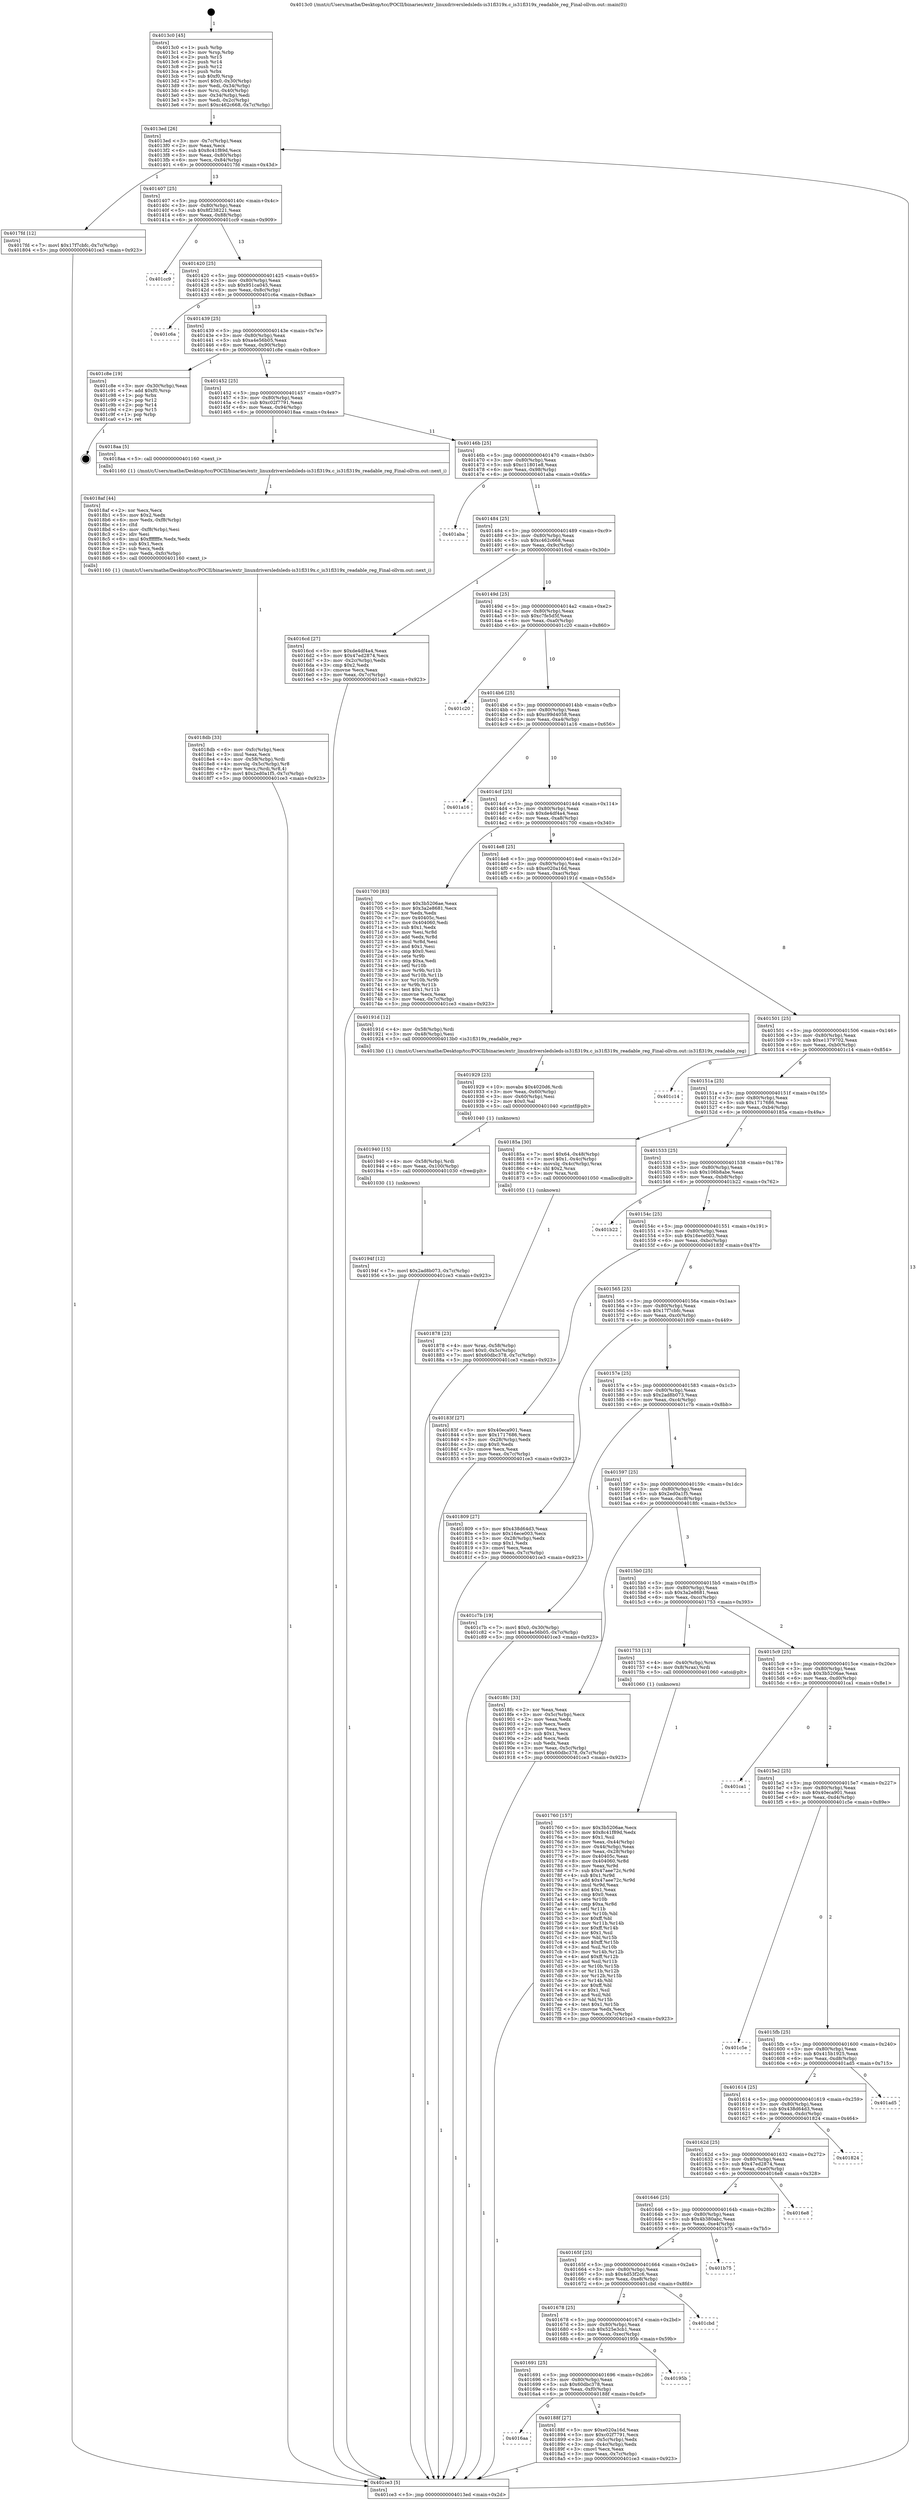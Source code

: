 digraph "0x4013c0" {
  label = "0x4013c0 (/mnt/c/Users/mathe/Desktop/tcc/POCII/binaries/extr_linuxdriversledsleds-is31fl319x.c_is31fl319x_readable_reg_Final-ollvm.out::main(0))"
  labelloc = "t"
  node[shape=record]

  Entry [label="",width=0.3,height=0.3,shape=circle,fillcolor=black,style=filled]
  "0x4013ed" [label="{
     0x4013ed [26]\l
     | [instrs]\l
     &nbsp;&nbsp;0x4013ed \<+3\>: mov -0x7c(%rbp),%eax\l
     &nbsp;&nbsp;0x4013f0 \<+2\>: mov %eax,%ecx\l
     &nbsp;&nbsp;0x4013f2 \<+6\>: sub $0x8c41f89d,%ecx\l
     &nbsp;&nbsp;0x4013f8 \<+3\>: mov %eax,-0x80(%rbp)\l
     &nbsp;&nbsp;0x4013fb \<+6\>: mov %ecx,-0x84(%rbp)\l
     &nbsp;&nbsp;0x401401 \<+6\>: je 00000000004017fd \<main+0x43d\>\l
  }"]
  "0x4017fd" [label="{
     0x4017fd [12]\l
     | [instrs]\l
     &nbsp;&nbsp;0x4017fd \<+7\>: movl $0x17f7cbfc,-0x7c(%rbp)\l
     &nbsp;&nbsp;0x401804 \<+5\>: jmp 0000000000401ce3 \<main+0x923\>\l
  }"]
  "0x401407" [label="{
     0x401407 [25]\l
     | [instrs]\l
     &nbsp;&nbsp;0x401407 \<+5\>: jmp 000000000040140c \<main+0x4c\>\l
     &nbsp;&nbsp;0x40140c \<+3\>: mov -0x80(%rbp),%eax\l
     &nbsp;&nbsp;0x40140f \<+5\>: sub $0x8f238221,%eax\l
     &nbsp;&nbsp;0x401414 \<+6\>: mov %eax,-0x88(%rbp)\l
     &nbsp;&nbsp;0x40141a \<+6\>: je 0000000000401cc9 \<main+0x909\>\l
  }"]
  Exit [label="",width=0.3,height=0.3,shape=circle,fillcolor=black,style=filled,peripheries=2]
  "0x401cc9" [label="{
     0x401cc9\l
  }", style=dashed]
  "0x401420" [label="{
     0x401420 [25]\l
     | [instrs]\l
     &nbsp;&nbsp;0x401420 \<+5\>: jmp 0000000000401425 \<main+0x65\>\l
     &nbsp;&nbsp;0x401425 \<+3\>: mov -0x80(%rbp),%eax\l
     &nbsp;&nbsp;0x401428 \<+5\>: sub $0x951ca045,%eax\l
     &nbsp;&nbsp;0x40142d \<+6\>: mov %eax,-0x8c(%rbp)\l
     &nbsp;&nbsp;0x401433 \<+6\>: je 0000000000401c6a \<main+0x8aa\>\l
  }"]
  "0x40194f" [label="{
     0x40194f [12]\l
     | [instrs]\l
     &nbsp;&nbsp;0x40194f \<+7\>: movl $0x2ad8b073,-0x7c(%rbp)\l
     &nbsp;&nbsp;0x401956 \<+5\>: jmp 0000000000401ce3 \<main+0x923\>\l
  }"]
  "0x401c6a" [label="{
     0x401c6a\l
  }", style=dashed]
  "0x401439" [label="{
     0x401439 [25]\l
     | [instrs]\l
     &nbsp;&nbsp;0x401439 \<+5\>: jmp 000000000040143e \<main+0x7e\>\l
     &nbsp;&nbsp;0x40143e \<+3\>: mov -0x80(%rbp),%eax\l
     &nbsp;&nbsp;0x401441 \<+5\>: sub $0xa4e56b05,%eax\l
     &nbsp;&nbsp;0x401446 \<+6\>: mov %eax,-0x90(%rbp)\l
     &nbsp;&nbsp;0x40144c \<+6\>: je 0000000000401c8e \<main+0x8ce\>\l
  }"]
  "0x401940" [label="{
     0x401940 [15]\l
     | [instrs]\l
     &nbsp;&nbsp;0x401940 \<+4\>: mov -0x58(%rbp),%rdi\l
     &nbsp;&nbsp;0x401944 \<+6\>: mov %eax,-0x100(%rbp)\l
     &nbsp;&nbsp;0x40194a \<+5\>: call 0000000000401030 \<free@plt\>\l
     | [calls]\l
     &nbsp;&nbsp;0x401030 \{1\} (unknown)\l
  }"]
  "0x401c8e" [label="{
     0x401c8e [19]\l
     | [instrs]\l
     &nbsp;&nbsp;0x401c8e \<+3\>: mov -0x30(%rbp),%eax\l
     &nbsp;&nbsp;0x401c91 \<+7\>: add $0xf0,%rsp\l
     &nbsp;&nbsp;0x401c98 \<+1\>: pop %rbx\l
     &nbsp;&nbsp;0x401c99 \<+2\>: pop %r12\l
     &nbsp;&nbsp;0x401c9b \<+2\>: pop %r14\l
     &nbsp;&nbsp;0x401c9d \<+2\>: pop %r15\l
     &nbsp;&nbsp;0x401c9f \<+1\>: pop %rbp\l
     &nbsp;&nbsp;0x401ca0 \<+1\>: ret\l
  }"]
  "0x401452" [label="{
     0x401452 [25]\l
     | [instrs]\l
     &nbsp;&nbsp;0x401452 \<+5\>: jmp 0000000000401457 \<main+0x97\>\l
     &nbsp;&nbsp;0x401457 \<+3\>: mov -0x80(%rbp),%eax\l
     &nbsp;&nbsp;0x40145a \<+5\>: sub $0xc02f7791,%eax\l
     &nbsp;&nbsp;0x40145f \<+6\>: mov %eax,-0x94(%rbp)\l
     &nbsp;&nbsp;0x401465 \<+6\>: je 00000000004018aa \<main+0x4ea\>\l
  }"]
  "0x401929" [label="{
     0x401929 [23]\l
     | [instrs]\l
     &nbsp;&nbsp;0x401929 \<+10\>: movabs $0x4020d6,%rdi\l
     &nbsp;&nbsp;0x401933 \<+3\>: mov %eax,-0x60(%rbp)\l
     &nbsp;&nbsp;0x401936 \<+3\>: mov -0x60(%rbp),%esi\l
     &nbsp;&nbsp;0x401939 \<+2\>: mov $0x0,%al\l
     &nbsp;&nbsp;0x40193b \<+5\>: call 0000000000401040 \<printf@plt\>\l
     | [calls]\l
     &nbsp;&nbsp;0x401040 \{1\} (unknown)\l
  }"]
  "0x4018aa" [label="{
     0x4018aa [5]\l
     | [instrs]\l
     &nbsp;&nbsp;0x4018aa \<+5\>: call 0000000000401160 \<next_i\>\l
     | [calls]\l
     &nbsp;&nbsp;0x401160 \{1\} (/mnt/c/Users/mathe/Desktop/tcc/POCII/binaries/extr_linuxdriversledsleds-is31fl319x.c_is31fl319x_readable_reg_Final-ollvm.out::next_i)\l
  }"]
  "0x40146b" [label="{
     0x40146b [25]\l
     | [instrs]\l
     &nbsp;&nbsp;0x40146b \<+5\>: jmp 0000000000401470 \<main+0xb0\>\l
     &nbsp;&nbsp;0x401470 \<+3\>: mov -0x80(%rbp),%eax\l
     &nbsp;&nbsp;0x401473 \<+5\>: sub $0xc11801e8,%eax\l
     &nbsp;&nbsp;0x401478 \<+6\>: mov %eax,-0x98(%rbp)\l
     &nbsp;&nbsp;0x40147e \<+6\>: je 0000000000401aba \<main+0x6fa\>\l
  }"]
  "0x4018db" [label="{
     0x4018db [33]\l
     | [instrs]\l
     &nbsp;&nbsp;0x4018db \<+6\>: mov -0xfc(%rbp),%ecx\l
     &nbsp;&nbsp;0x4018e1 \<+3\>: imul %eax,%ecx\l
     &nbsp;&nbsp;0x4018e4 \<+4\>: mov -0x58(%rbp),%rdi\l
     &nbsp;&nbsp;0x4018e8 \<+4\>: movslq -0x5c(%rbp),%r8\l
     &nbsp;&nbsp;0x4018ec \<+4\>: mov %ecx,(%rdi,%r8,4)\l
     &nbsp;&nbsp;0x4018f0 \<+7\>: movl $0x2ed0a1f5,-0x7c(%rbp)\l
     &nbsp;&nbsp;0x4018f7 \<+5\>: jmp 0000000000401ce3 \<main+0x923\>\l
  }"]
  "0x401aba" [label="{
     0x401aba\l
  }", style=dashed]
  "0x401484" [label="{
     0x401484 [25]\l
     | [instrs]\l
     &nbsp;&nbsp;0x401484 \<+5\>: jmp 0000000000401489 \<main+0xc9\>\l
     &nbsp;&nbsp;0x401489 \<+3\>: mov -0x80(%rbp),%eax\l
     &nbsp;&nbsp;0x40148c \<+5\>: sub $0xc462c668,%eax\l
     &nbsp;&nbsp;0x401491 \<+6\>: mov %eax,-0x9c(%rbp)\l
     &nbsp;&nbsp;0x401497 \<+6\>: je 00000000004016cd \<main+0x30d\>\l
  }"]
  "0x4018af" [label="{
     0x4018af [44]\l
     | [instrs]\l
     &nbsp;&nbsp;0x4018af \<+2\>: xor %ecx,%ecx\l
     &nbsp;&nbsp;0x4018b1 \<+5\>: mov $0x2,%edx\l
     &nbsp;&nbsp;0x4018b6 \<+6\>: mov %edx,-0xf8(%rbp)\l
     &nbsp;&nbsp;0x4018bc \<+1\>: cltd\l
     &nbsp;&nbsp;0x4018bd \<+6\>: mov -0xf8(%rbp),%esi\l
     &nbsp;&nbsp;0x4018c3 \<+2\>: idiv %esi\l
     &nbsp;&nbsp;0x4018c5 \<+6\>: imul $0xfffffffe,%edx,%edx\l
     &nbsp;&nbsp;0x4018cb \<+3\>: sub $0x1,%ecx\l
     &nbsp;&nbsp;0x4018ce \<+2\>: sub %ecx,%edx\l
     &nbsp;&nbsp;0x4018d0 \<+6\>: mov %edx,-0xfc(%rbp)\l
     &nbsp;&nbsp;0x4018d6 \<+5\>: call 0000000000401160 \<next_i\>\l
     | [calls]\l
     &nbsp;&nbsp;0x401160 \{1\} (/mnt/c/Users/mathe/Desktop/tcc/POCII/binaries/extr_linuxdriversledsleds-is31fl319x.c_is31fl319x_readable_reg_Final-ollvm.out::next_i)\l
  }"]
  "0x4016cd" [label="{
     0x4016cd [27]\l
     | [instrs]\l
     &nbsp;&nbsp;0x4016cd \<+5\>: mov $0xde4df4a4,%eax\l
     &nbsp;&nbsp;0x4016d2 \<+5\>: mov $0x47ed2874,%ecx\l
     &nbsp;&nbsp;0x4016d7 \<+3\>: mov -0x2c(%rbp),%edx\l
     &nbsp;&nbsp;0x4016da \<+3\>: cmp $0x2,%edx\l
     &nbsp;&nbsp;0x4016dd \<+3\>: cmovne %ecx,%eax\l
     &nbsp;&nbsp;0x4016e0 \<+3\>: mov %eax,-0x7c(%rbp)\l
     &nbsp;&nbsp;0x4016e3 \<+5\>: jmp 0000000000401ce3 \<main+0x923\>\l
  }"]
  "0x40149d" [label="{
     0x40149d [25]\l
     | [instrs]\l
     &nbsp;&nbsp;0x40149d \<+5\>: jmp 00000000004014a2 \<main+0xe2\>\l
     &nbsp;&nbsp;0x4014a2 \<+3\>: mov -0x80(%rbp),%eax\l
     &nbsp;&nbsp;0x4014a5 \<+5\>: sub $0xc7fe5d5f,%eax\l
     &nbsp;&nbsp;0x4014aa \<+6\>: mov %eax,-0xa0(%rbp)\l
     &nbsp;&nbsp;0x4014b0 \<+6\>: je 0000000000401c20 \<main+0x860\>\l
  }"]
  "0x401ce3" [label="{
     0x401ce3 [5]\l
     | [instrs]\l
     &nbsp;&nbsp;0x401ce3 \<+5\>: jmp 00000000004013ed \<main+0x2d\>\l
  }"]
  "0x4013c0" [label="{
     0x4013c0 [45]\l
     | [instrs]\l
     &nbsp;&nbsp;0x4013c0 \<+1\>: push %rbp\l
     &nbsp;&nbsp;0x4013c1 \<+3\>: mov %rsp,%rbp\l
     &nbsp;&nbsp;0x4013c4 \<+2\>: push %r15\l
     &nbsp;&nbsp;0x4013c6 \<+2\>: push %r14\l
     &nbsp;&nbsp;0x4013c8 \<+2\>: push %r12\l
     &nbsp;&nbsp;0x4013ca \<+1\>: push %rbx\l
     &nbsp;&nbsp;0x4013cb \<+7\>: sub $0xf0,%rsp\l
     &nbsp;&nbsp;0x4013d2 \<+7\>: movl $0x0,-0x30(%rbp)\l
     &nbsp;&nbsp;0x4013d9 \<+3\>: mov %edi,-0x34(%rbp)\l
     &nbsp;&nbsp;0x4013dc \<+4\>: mov %rsi,-0x40(%rbp)\l
     &nbsp;&nbsp;0x4013e0 \<+3\>: mov -0x34(%rbp),%edi\l
     &nbsp;&nbsp;0x4013e3 \<+3\>: mov %edi,-0x2c(%rbp)\l
     &nbsp;&nbsp;0x4013e6 \<+7\>: movl $0xc462c668,-0x7c(%rbp)\l
  }"]
  "0x4016aa" [label="{
     0x4016aa\l
  }", style=dashed]
  "0x401c20" [label="{
     0x401c20\l
  }", style=dashed]
  "0x4014b6" [label="{
     0x4014b6 [25]\l
     | [instrs]\l
     &nbsp;&nbsp;0x4014b6 \<+5\>: jmp 00000000004014bb \<main+0xfb\>\l
     &nbsp;&nbsp;0x4014bb \<+3\>: mov -0x80(%rbp),%eax\l
     &nbsp;&nbsp;0x4014be \<+5\>: sub $0xc99d4058,%eax\l
     &nbsp;&nbsp;0x4014c3 \<+6\>: mov %eax,-0xa4(%rbp)\l
     &nbsp;&nbsp;0x4014c9 \<+6\>: je 0000000000401a16 \<main+0x656\>\l
  }"]
  "0x40188f" [label="{
     0x40188f [27]\l
     | [instrs]\l
     &nbsp;&nbsp;0x40188f \<+5\>: mov $0xe020a16d,%eax\l
     &nbsp;&nbsp;0x401894 \<+5\>: mov $0xc02f7791,%ecx\l
     &nbsp;&nbsp;0x401899 \<+3\>: mov -0x5c(%rbp),%edx\l
     &nbsp;&nbsp;0x40189c \<+3\>: cmp -0x4c(%rbp),%edx\l
     &nbsp;&nbsp;0x40189f \<+3\>: cmovl %ecx,%eax\l
     &nbsp;&nbsp;0x4018a2 \<+3\>: mov %eax,-0x7c(%rbp)\l
     &nbsp;&nbsp;0x4018a5 \<+5\>: jmp 0000000000401ce3 \<main+0x923\>\l
  }"]
  "0x401a16" [label="{
     0x401a16\l
  }", style=dashed]
  "0x4014cf" [label="{
     0x4014cf [25]\l
     | [instrs]\l
     &nbsp;&nbsp;0x4014cf \<+5\>: jmp 00000000004014d4 \<main+0x114\>\l
     &nbsp;&nbsp;0x4014d4 \<+3\>: mov -0x80(%rbp),%eax\l
     &nbsp;&nbsp;0x4014d7 \<+5\>: sub $0xde4df4a4,%eax\l
     &nbsp;&nbsp;0x4014dc \<+6\>: mov %eax,-0xa8(%rbp)\l
     &nbsp;&nbsp;0x4014e2 \<+6\>: je 0000000000401700 \<main+0x340\>\l
  }"]
  "0x401691" [label="{
     0x401691 [25]\l
     | [instrs]\l
     &nbsp;&nbsp;0x401691 \<+5\>: jmp 0000000000401696 \<main+0x2d6\>\l
     &nbsp;&nbsp;0x401696 \<+3\>: mov -0x80(%rbp),%eax\l
     &nbsp;&nbsp;0x401699 \<+5\>: sub $0x60dbc378,%eax\l
     &nbsp;&nbsp;0x40169e \<+6\>: mov %eax,-0xf0(%rbp)\l
     &nbsp;&nbsp;0x4016a4 \<+6\>: je 000000000040188f \<main+0x4cf\>\l
  }"]
  "0x401700" [label="{
     0x401700 [83]\l
     | [instrs]\l
     &nbsp;&nbsp;0x401700 \<+5\>: mov $0x3b5206ae,%eax\l
     &nbsp;&nbsp;0x401705 \<+5\>: mov $0x3a2e8681,%ecx\l
     &nbsp;&nbsp;0x40170a \<+2\>: xor %edx,%edx\l
     &nbsp;&nbsp;0x40170c \<+7\>: mov 0x40405c,%esi\l
     &nbsp;&nbsp;0x401713 \<+7\>: mov 0x404060,%edi\l
     &nbsp;&nbsp;0x40171a \<+3\>: sub $0x1,%edx\l
     &nbsp;&nbsp;0x40171d \<+3\>: mov %esi,%r8d\l
     &nbsp;&nbsp;0x401720 \<+3\>: add %edx,%r8d\l
     &nbsp;&nbsp;0x401723 \<+4\>: imul %r8d,%esi\l
     &nbsp;&nbsp;0x401727 \<+3\>: and $0x1,%esi\l
     &nbsp;&nbsp;0x40172a \<+3\>: cmp $0x0,%esi\l
     &nbsp;&nbsp;0x40172d \<+4\>: sete %r9b\l
     &nbsp;&nbsp;0x401731 \<+3\>: cmp $0xa,%edi\l
     &nbsp;&nbsp;0x401734 \<+4\>: setl %r10b\l
     &nbsp;&nbsp;0x401738 \<+3\>: mov %r9b,%r11b\l
     &nbsp;&nbsp;0x40173b \<+3\>: and %r10b,%r11b\l
     &nbsp;&nbsp;0x40173e \<+3\>: xor %r10b,%r9b\l
     &nbsp;&nbsp;0x401741 \<+3\>: or %r9b,%r11b\l
     &nbsp;&nbsp;0x401744 \<+4\>: test $0x1,%r11b\l
     &nbsp;&nbsp;0x401748 \<+3\>: cmovne %ecx,%eax\l
     &nbsp;&nbsp;0x40174b \<+3\>: mov %eax,-0x7c(%rbp)\l
     &nbsp;&nbsp;0x40174e \<+5\>: jmp 0000000000401ce3 \<main+0x923\>\l
  }"]
  "0x4014e8" [label="{
     0x4014e8 [25]\l
     | [instrs]\l
     &nbsp;&nbsp;0x4014e8 \<+5\>: jmp 00000000004014ed \<main+0x12d\>\l
     &nbsp;&nbsp;0x4014ed \<+3\>: mov -0x80(%rbp),%eax\l
     &nbsp;&nbsp;0x4014f0 \<+5\>: sub $0xe020a16d,%eax\l
     &nbsp;&nbsp;0x4014f5 \<+6\>: mov %eax,-0xac(%rbp)\l
     &nbsp;&nbsp;0x4014fb \<+6\>: je 000000000040191d \<main+0x55d\>\l
  }"]
  "0x40195b" [label="{
     0x40195b\l
  }", style=dashed]
  "0x40191d" [label="{
     0x40191d [12]\l
     | [instrs]\l
     &nbsp;&nbsp;0x40191d \<+4\>: mov -0x58(%rbp),%rdi\l
     &nbsp;&nbsp;0x401921 \<+3\>: mov -0x48(%rbp),%esi\l
     &nbsp;&nbsp;0x401924 \<+5\>: call 00000000004013b0 \<is31fl319x_readable_reg\>\l
     | [calls]\l
     &nbsp;&nbsp;0x4013b0 \{1\} (/mnt/c/Users/mathe/Desktop/tcc/POCII/binaries/extr_linuxdriversledsleds-is31fl319x.c_is31fl319x_readable_reg_Final-ollvm.out::is31fl319x_readable_reg)\l
  }"]
  "0x401501" [label="{
     0x401501 [25]\l
     | [instrs]\l
     &nbsp;&nbsp;0x401501 \<+5\>: jmp 0000000000401506 \<main+0x146\>\l
     &nbsp;&nbsp;0x401506 \<+3\>: mov -0x80(%rbp),%eax\l
     &nbsp;&nbsp;0x401509 \<+5\>: sub $0xe1379702,%eax\l
     &nbsp;&nbsp;0x40150e \<+6\>: mov %eax,-0xb0(%rbp)\l
     &nbsp;&nbsp;0x401514 \<+6\>: je 0000000000401c14 \<main+0x854\>\l
  }"]
  "0x401678" [label="{
     0x401678 [25]\l
     | [instrs]\l
     &nbsp;&nbsp;0x401678 \<+5\>: jmp 000000000040167d \<main+0x2bd\>\l
     &nbsp;&nbsp;0x40167d \<+3\>: mov -0x80(%rbp),%eax\l
     &nbsp;&nbsp;0x401680 \<+5\>: sub $0x525e3cb1,%eax\l
     &nbsp;&nbsp;0x401685 \<+6\>: mov %eax,-0xec(%rbp)\l
     &nbsp;&nbsp;0x40168b \<+6\>: je 000000000040195b \<main+0x59b\>\l
  }"]
  "0x401c14" [label="{
     0x401c14\l
  }", style=dashed]
  "0x40151a" [label="{
     0x40151a [25]\l
     | [instrs]\l
     &nbsp;&nbsp;0x40151a \<+5\>: jmp 000000000040151f \<main+0x15f\>\l
     &nbsp;&nbsp;0x40151f \<+3\>: mov -0x80(%rbp),%eax\l
     &nbsp;&nbsp;0x401522 \<+5\>: sub $0x1717686,%eax\l
     &nbsp;&nbsp;0x401527 \<+6\>: mov %eax,-0xb4(%rbp)\l
     &nbsp;&nbsp;0x40152d \<+6\>: je 000000000040185a \<main+0x49a\>\l
  }"]
  "0x401cbd" [label="{
     0x401cbd\l
  }", style=dashed]
  "0x40185a" [label="{
     0x40185a [30]\l
     | [instrs]\l
     &nbsp;&nbsp;0x40185a \<+7\>: movl $0x64,-0x48(%rbp)\l
     &nbsp;&nbsp;0x401861 \<+7\>: movl $0x1,-0x4c(%rbp)\l
     &nbsp;&nbsp;0x401868 \<+4\>: movslq -0x4c(%rbp),%rax\l
     &nbsp;&nbsp;0x40186c \<+4\>: shl $0x2,%rax\l
     &nbsp;&nbsp;0x401870 \<+3\>: mov %rax,%rdi\l
     &nbsp;&nbsp;0x401873 \<+5\>: call 0000000000401050 \<malloc@plt\>\l
     | [calls]\l
     &nbsp;&nbsp;0x401050 \{1\} (unknown)\l
  }"]
  "0x401533" [label="{
     0x401533 [25]\l
     | [instrs]\l
     &nbsp;&nbsp;0x401533 \<+5\>: jmp 0000000000401538 \<main+0x178\>\l
     &nbsp;&nbsp;0x401538 \<+3\>: mov -0x80(%rbp),%eax\l
     &nbsp;&nbsp;0x40153b \<+5\>: sub $0x106b8abe,%eax\l
     &nbsp;&nbsp;0x401540 \<+6\>: mov %eax,-0xb8(%rbp)\l
     &nbsp;&nbsp;0x401546 \<+6\>: je 0000000000401b22 \<main+0x762\>\l
  }"]
  "0x40165f" [label="{
     0x40165f [25]\l
     | [instrs]\l
     &nbsp;&nbsp;0x40165f \<+5\>: jmp 0000000000401664 \<main+0x2a4\>\l
     &nbsp;&nbsp;0x401664 \<+3\>: mov -0x80(%rbp),%eax\l
     &nbsp;&nbsp;0x401667 \<+5\>: sub $0x4d53f2c6,%eax\l
     &nbsp;&nbsp;0x40166c \<+6\>: mov %eax,-0xe8(%rbp)\l
     &nbsp;&nbsp;0x401672 \<+6\>: je 0000000000401cbd \<main+0x8fd\>\l
  }"]
  "0x401b22" [label="{
     0x401b22\l
  }", style=dashed]
  "0x40154c" [label="{
     0x40154c [25]\l
     | [instrs]\l
     &nbsp;&nbsp;0x40154c \<+5\>: jmp 0000000000401551 \<main+0x191\>\l
     &nbsp;&nbsp;0x401551 \<+3\>: mov -0x80(%rbp),%eax\l
     &nbsp;&nbsp;0x401554 \<+5\>: sub $0x16ece003,%eax\l
     &nbsp;&nbsp;0x401559 \<+6\>: mov %eax,-0xbc(%rbp)\l
     &nbsp;&nbsp;0x40155f \<+6\>: je 000000000040183f \<main+0x47f\>\l
  }"]
  "0x401b75" [label="{
     0x401b75\l
  }", style=dashed]
  "0x40183f" [label="{
     0x40183f [27]\l
     | [instrs]\l
     &nbsp;&nbsp;0x40183f \<+5\>: mov $0x40eca901,%eax\l
     &nbsp;&nbsp;0x401844 \<+5\>: mov $0x1717686,%ecx\l
     &nbsp;&nbsp;0x401849 \<+3\>: mov -0x28(%rbp),%edx\l
     &nbsp;&nbsp;0x40184c \<+3\>: cmp $0x0,%edx\l
     &nbsp;&nbsp;0x40184f \<+3\>: cmove %ecx,%eax\l
     &nbsp;&nbsp;0x401852 \<+3\>: mov %eax,-0x7c(%rbp)\l
     &nbsp;&nbsp;0x401855 \<+5\>: jmp 0000000000401ce3 \<main+0x923\>\l
  }"]
  "0x401565" [label="{
     0x401565 [25]\l
     | [instrs]\l
     &nbsp;&nbsp;0x401565 \<+5\>: jmp 000000000040156a \<main+0x1aa\>\l
     &nbsp;&nbsp;0x40156a \<+3\>: mov -0x80(%rbp),%eax\l
     &nbsp;&nbsp;0x40156d \<+5\>: sub $0x17f7cbfc,%eax\l
     &nbsp;&nbsp;0x401572 \<+6\>: mov %eax,-0xc0(%rbp)\l
     &nbsp;&nbsp;0x401578 \<+6\>: je 0000000000401809 \<main+0x449\>\l
  }"]
  "0x401646" [label="{
     0x401646 [25]\l
     | [instrs]\l
     &nbsp;&nbsp;0x401646 \<+5\>: jmp 000000000040164b \<main+0x28b\>\l
     &nbsp;&nbsp;0x40164b \<+3\>: mov -0x80(%rbp),%eax\l
     &nbsp;&nbsp;0x40164e \<+5\>: sub $0x4b380abc,%eax\l
     &nbsp;&nbsp;0x401653 \<+6\>: mov %eax,-0xe4(%rbp)\l
     &nbsp;&nbsp;0x401659 \<+6\>: je 0000000000401b75 \<main+0x7b5\>\l
  }"]
  "0x401809" [label="{
     0x401809 [27]\l
     | [instrs]\l
     &nbsp;&nbsp;0x401809 \<+5\>: mov $0x438d64d3,%eax\l
     &nbsp;&nbsp;0x40180e \<+5\>: mov $0x16ece003,%ecx\l
     &nbsp;&nbsp;0x401813 \<+3\>: mov -0x28(%rbp),%edx\l
     &nbsp;&nbsp;0x401816 \<+3\>: cmp $0x1,%edx\l
     &nbsp;&nbsp;0x401819 \<+3\>: cmovl %ecx,%eax\l
     &nbsp;&nbsp;0x40181c \<+3\>: mov %eax,-0x7c(%rbp)\l
     &nbsp;&nbsp;0x40181f \<+5\>: jmp 0000000000401ce3 \<main+0x923\>\l
  }"]
  "0x40157e" [label="{
     0x40157e [25]\l
     | [instrs]\l
     &nbsp;&nbsp;0x40157e \<+5\>: jmp 0000000000401583 \<main+0x1c3\>\l
     &nbsp;&nbsp;0x401583 \<+3\>: mov -0x80(%rbp),%eax\l
     &nbsp;&nbsp;0x401586 \<+5\>: sub $0x2ad8b073,%eax\l
     &nbsp;&nbsp;0x40158b \<+6\>: mov %eax,-0xc4(%rbp)\l
     &nbsp;&nbsp;0x401591 \<+6\>: je 0000000000401c7b \<main+0x8bb\>\l
  }"]
  "0x4016e8" [label="{
     0x4016e8\l
  }", style=dashed]
  "0x401c7b" [label="{
     0x401c7b [19]\l
     | [instrs]\l
     &nbsp;&nbsp;0x401c7b \<+7\>: movl $0x0,-0x30(%rbp)\l
     &nbsp;&nbsp;0x401c82 \<+7\>: movl $0xa4e56b05,-0x7c(%rbp)\l
     &nbsp;&nbsp;0x401c89 \<+5\>: jmp 0000000000401ce3 \<main+0x923\>\l
  }"]
  "0x401597" [label="{
     0x401597 [25]\l
     | [instrs]\l
     &nbsp;&nbsp;0x401597 \<+5\>: jmp 000000000040159c \<main+0x1dc\>\l
     &nbsp;&nbsp;0x40159c \<+3\>: mov -0x80(%rbp),%eax\l
     &nbsp;&nbsp;0x40159f \<+5\>: sub $0x2ed0a1f5,%eax\l
     &nbsp;&nbsp;0x4015a4 \<+6\>: mov %eax,-0xc8(%rbp)\l
     &nbsp;&nbsp;0x4015aa \<+6\>: je 00000000004018fc \<main+0x53c\>\l
  }"]
  "0x40162d" [label="{
     0x40162d [25]\l
     | [instrs]\l
     &nbsp;&nbsp;0x40162d \<+5\>: jmp 0000000000401632 \<main+0x272\>\l
     &nbsp;&nbsp;0x401632 \<+3\>: mov -0x80(%rbp),%eax\l
     &nbsp;&nbsp;0x401635 \<+5\>: sub $0x47ed2874,%eax\l
     &nbsp;&nbsp;0x40163a \<+6\>: mov %eax,-0xe0(%rbp)\l
     &nbsp;&nbsp;0x401640 \<+6\>: je 00000000004016e8 \<main+0x328\>\l
  }"]
  "0x4018fc" [label="{
     0x4018fc [33]\l
     | [instrs]\l
     &nbsp;&nbsp;0x4018fc \<+2\>: xor %eax,%eax\l
     &nbsp;&nbsp;0x4018fe \<+3\>: mov -0x5c(%rbp),%ecx\l
     &nbsp;&nbsp;0x401901 \<+2\>: mov %eax,%edx\l
     &nbsp;&nbsp;0x401903 \<+2\>: sub %ecx,%edx\l
     &nbsp;&nbsp;0x401905 \<+2\>: mov %eax,%ecx\l
     &nbsp;&nbsp;0x401907 \<+3\>: sub $0x1,%ecx\l
     &nbsp;&nbsp;0x40190a \<+2\>: add %ecx,%edx\l
     &nbsp;&nbsp;0x40190c \<+2\>: sub %edx,%eax\l
     &nbsp;&nbsp;0x40190e \<+3\>: mov %eax,-0x5c(%rbp)\l
     &nbsp;&nbsp;0x401911 \<+7\>: movl $0x60dbc378,-0x7c(%rbp)\l
     &nbsp;&nbsp;0x401918 \<+5\>: jmp 0000000000401ce3 \<main+0x923\>\l
  }"]
  "0x4015b0" [label="{
     0x4015b0 [25]\l
     | [instrs]\l
     &nbsp;&nbsp;0x4015b0 \<+5\>: jmp 00000000004015b5 \<main+0x1f5\>\l
     &nbsp;&nbsp;0x4015b5 \<+3\>: mov -0x80(%rbp),%eax\l
     &nbsp;&nbsp;0x4015b8 \<+5\>: sub $0x3a2e8681,%eax\l
     &nbsp;&nbsp;0x4015bd \<+6\>: mov %eax,-0xcc(%rbp)\l
     &nbsp;&nbsp;0x4015c3 \<+6\>: je 0000000000401753 \<main+0x393\>\l
  }"]
  "0x401824" [label="{
     0x401824\l
  }", style=dashed]
  "0x401753" [label="{
     0x401753 [13]\l
     | [instrs]\l
     &nbsp;&nbsp;0x401753 \<+4\>: mov -0x40(%rbp),%rax\l
     &nbsp;&nbsp;0x401757 \<+4\>: mov 0x8(%rax),%rdi\l
     &nbsp;&nbsp;0x40175b \<+5\>: call 0000000000401060 \<atoi@plt\>\l
     | [calls]\l
     &nbsp;&nbsp;0x401060 \{1\} (unknown)\l
  }"]
  "0x4015c9" [label="{
     0x4015c9 [25]\l
     | [instrs]\l
     &nbsp;&nbsp;0x4015c9 \<+5\>: jmp 00000000004015ce \<main+0x20e\>\l
     &nbsp;&nbsp;0x4015ce \<+3\>: mov -0x80(%rbp),%eax\l
     &nbsp;&nbsp;0x4015d1 \<+5\>: sub $0x3b5206ae,%eax\l
     &nbsp;&nbsp;0x4015d6 \<+6\>: mov %eax,-0xd0(%rbp)\l
     &nbsp;&nbsp;0x4015dc \<+6\>: je 0000000000401ca1 \<main+0x8e1\>\l
  }"]
  "0x401760" [label="{
     0x401760 [157]\l
     | [instrs]\l
     &nbsp;&nbsp;0x401760 \<+5\>: mov $0x3b5206ae,%ecx\l
     &nbsp;&nbsp;0x401765 \<+5\>: mov $0x8c41f89d,%edx\l
     &nbsp;&nbsp;0x40176a \<+3\>: mov $0x1,%sil\l
     &nbsp;&nbsp;0x40176d \<+3\>: mov %eax,-0x44(%rbp)\l
     &nbsp;&nbsp;0x401770 \<+3\>: mov -0x44(%rbp),%eax\l
     &nbsp;&nbsp;0x401773 \<+3\>: mov %eax,-0x28(%rbp)\l
     &nbsp;&nbsp;0x401776 \<+7\>: mov 0x40405c,%eax\l
     &nbsp;&nbsp;0x40177d \<+8\>: mov 0x404060,%r8d\l
     &nbsp;&nbsp;0x401785 \<+3\>: mov %eax,%r9d\l
     &nbsp;&nbsp;0x401788 \<+7\>: sub $0x47aee72c,%r9d\l
     &nbsp;&nbsp;0x40178f \<+4\>: sub $0x1,%r9d\l
     &nbsp;&nbsp;0x401793 \<+7\>: add $0x47aee72c,%r9d\l
     &nbsp;&nbsp;0x40179a \<+4\>: imul %r9d,%eax\l
     &nbsp;&nbsp;0x40179e \<+3\>: and $0x1,%eax\l
     &nbsp;&nbsp;0x4017a1 \<+3\>: cmp $0x0,%eax\l
     &nbsp;&nbsp;0x4017a4 \<+4\>: sete %r10b\l
     &nbsp;&nbsp;0x4017a8 \<+4\>: cmp $0xa,%r8d\l
     &nbsp;&nbsp;0x4017ac \<+4\>: setl %r11b\l
     &nbsp;&nbsp;0x4017b0 \<+3\>: mov %r10b,%bl\l
     &nbsp;&nbsp;0x4017b3 \<+3\>: xor $0xff,%bl\l
     &nbsp;&nbsp;0x4017b6 \<+3\>: mov %r11b,%r14b\l
     &nbsp;&nbsp;0x4017b9 \<+4\>: xor $0xff,%r14b\l
     &nbsp;&nbsp;0x4017bd \<+4\>: xor $0x1,%sil\l
     &nbsp;&nbsp;0x4017c1 \<+3\>: mov %bl,%r15b\l
     &nbsp;&nbsp;0x4017c4 \<+4\>: and $0xff,%r15b\l
     &nbsp;&nbsp;0x4017c8 \<+3\>: and %sil,%r10b\l
     &nbsp;&nbsp;0x4017cb \<+3\>: mov %r14b,%r12b\l
     &nbsp;&nbsp;0x4017ce \<+4\>: and $0xff,%r12b\l
     &nbsp;&nbsp;0x4017d2 \<+3\>: and %sil,%r11b\l
     &nbsp;&nbsp;0x4017d5 \<+3\>: or %r10b,%r15b\l
     &nbsp;&nbsp;0x4017d8 \<+3\>: or %r11b,%r12b\l
     &nbsp;&nbsp;0x4017db \<+3\>: xor %r12b,%r15b\l
     &nbsp;&nbsp;0x4017de \<+3\>: or %r14b,%bl\l
     &nbsp;&nbsp;0x4017e1 \<+3\>: xor $0xff,%bl\l
     &nbsp;&nbsp;0x4017e4 \<+4\>: or $0x1,%sil\l
     &nbsp;&nbsp;0x4017e8 \<+3\>: and %sil,%bl\l
     &nbsp;&nbsp;0x4017eb \<+3\>: or %bl,%r15b\l
     &nbsp;&nbsp;0x4017ee \<+4\>: test $0x1,%r15b\l
     &nbsp;&nbsp;0x4017f2 \<+3\>: cmovne %edx,%ecx\l
     &nbsp;&nbsp;0x4017f5 \<+3\>: mov %ecx,-0x7c(%rbp)\l
     &nbsp;&nbsp;0x4017f8 \<+5\>: jmp 0000000000401ce3 \<main+0x923\>\l
  }"]
  "0x401878" [label="{
     0x401878 [23]\l
     | [instrs]\l
     &nbsp;&nbsp;0x401878 \<+4\>: mov %rax,-0x58(%rbp)\l
     &nbsp;&nbsp;0x40187c \<+7\>: movl $0x0,-0x5c(%rbp)\l
     &nbsp;&nbsp;0x401883 \<+7\>: movl $0x60dbc378,-0x7c(%rbp)\l
     &nbsp;&nbsp;0x40188a \<+5\>: jmp 0000000000401ce3 \<main+0x923\>\l
  }"]
  "0x401614" [label="{
     0x401614 [25]\l
     | [instrs]\l
     &nbsp;&nbsp;0x401614 \<+5\>: jmp 0000000000401619 \<main+0x259\>\l
     &nbsp;&nbsp;0x401619 \<+3\>: mov -0x80(%rbp),%eax\l
     &nbsp;&nbsp;0x40161c \<+5\>: sub $0x438d64d3,%eax\l
     &nbsp;&nbsp;0x401621 \<+6\>: mov %eax,-0xdc(%rbp)\l
     &nbsp;&nbsp;0x401627 \<+6\>: je 0000000000401824 \<main+0x464\>\l
  }"]
  "0x401ca1" [label="{
     0x401ca1\l
  }", style=dashed]
  "0x4015e2" [label="{
     0x4015e2 [25]\l
     | [instrs]\l
     &nbsp;&nbsp;0x4015e2 \<+5\>: jmp 00000000004015e7 \<main+0x227\>\l
     &nbsp;&nbsp;0x4015e7 \<+3\>: mov -0x80(%rbp),%eax\l
     &nbsp;&nbsp;0x4015ea \<+5\>: sub $0x40eca901,%eax\l
     &nbsp;&nbsp;0x4015ef \<+6\>: mov %eax,-0xd4(%rbp)\l
     &nbsp;&nbsp;0x4015f5 \<+6\>: je 0000000000401c5e \<main+0x89e\>\l
  }"]
  "0x401ad5" [label="{
     0x401ad5\l
  }", style=dashed]
  "0x401c5e" [label="{
     0x401c5e\l
  }", style=dashed]
  "0x4015fb" [label="{
     0x4015fb [25]\l
     | [instrs]\l
     &nbsp;&nbsp;0x4015fb \<+5\>: jmp 0000000000401600 \<main+0x240\>\l
     &nbsp;&nbsp;0x401600 \<+3\>: mov -0x80(%rbp),%eax\l
     &nbsp;&nbsp;0x401603 \<+5\>: sub $0x415b1925,%eax\l
     &nbsp;&nbsp;0x401608 \<+6\>: mov %eax,-0xd8(%rbp)\l
     &nbsp;&nbsp;0x40160e \<+6\>: je 0000000000401ad5 \<main+0x715\>\l
  }"]
  Entry -> "0x4013c0" [label=" 1"]
  "0x4013ed" -> "0x4017fd" [label=" 1"]
  "0x4013ed" -> "0x401407" [label=" 13"]
  "0x401c8e" -> Exit [label=" 1"]
  "0x401407" -> "0x401cc9" [label=" 0"]
  "0x401407" -> "0x401420" [label=" 13"]
  "0x401c7b" -> "0x401ce3" [label=" 1"]
  "0x401420" -> "0x401c6a" [label=" 0"]
  "0x401420" -> "0x401439" [label=" 13"]
  "0x40194f" -> "0x401ce3" [label=" 1"]
  "0x401439" -> "0x401c8e" [label=" 1"]
  "0x401439" -> "0x401452" [label=" 12"]
  "0x401940" -> "0x40194f" [label=" 1"]
  "0x401452" -> "0x4018aa" [label=" 1"]
  "0x401452" -> "0x40146b" [label=" 11"]
  "0x401929" -> "0x401940" [label=" 1"]
  "0x40146b" -> "0x401aba" [label=" 0"]
  "0x40146b" -> "0x401484" [label=" 11"]
  "0x40191d" -> "0x401929" [label=" 1"]
  "0x401484" -> "0x4016cd" [label=" 1"]
  "0x401484" -> "0x40149d" [label=" 10"]
  "0x4016cd" -> "0x401ce3" [label=" 1"]
  "0x4013c0" -> "0x4013ed" [label=" 1"]
  "0x401ce3" -> "0x4013ed" [label=" 13"]
  "0x4018fc" -> "0x401ce3" [label=" 1"]
  "0x40149d" -> "0x401c20" [label=" 0"]
  "0x40149d" -> "0x4014b6" [label=" 10"]
  "0x4018db" -> "0x401ce3" [label=" 1"]
  "0x4014b6" -> "0x401a16" [label=" 0"]
  "0x4014b6" -> "0x4014cf" [label=" 10"]
  "0x4018af" -> "0x4018db" [label=" 1"]
  "0x4014cf" -> "0x401700" [label=" 1"]
  "0x4014cf" -> "0x4014e8" [label=" 9"]
  "0x401700" -> "0x401ce3" [label=" 1"]
  "0x40188f" -> "0x401ce3" [label=" 2"]
  "0x4014e8" -> "0x40191d" [label=" 1"]
  "0x4014e8" -> "0x401501" [label=" 8"]
  "0x401691" -> "0x4016aa" [label=" 0"]
  "0x401501" -> "0x401c14" [label=" 0"]
  "0x401501" -> "0x40151a" [label=" 8"]
  "0x4018aa" -> "0x4018af" [label=" 1"]
  "0x40151a" -> "0x40185a" [label=" 1"]
  "0x40151a" -> "0x401533" [label=" 7"]
  "0x401678" -> "0x401691" [label=" 2"]
  "0x401533" -> "0x401b22" [label=" 0"]
  "0x401533" -> "0x40154c" [label=" 7"]
  "0x401691" -> "0x40188f" [label=" 2"]
  "0x40154c" -> "0x40183f" [label=" 1"]
  "0x40154c" -> "0x401565" [label=" 6"]
  "0x40165f" -> "0x401678" [label=" 2"]
  "0x401565" -> "0x401809" [label=" 1"]
  "0x401565" -> "0x40157e" [label=" 5"]
  "0x401678" -> "0x40195b" [label=" 0"]
  "0x40157e" -> "0x401c7b" [label=" 1"]
  "0x40157e" -> "0x401597" [label=" 4"]
  "0x401646" -> "0x40165f" [label=" 2"]
  "0x401597" -> "0x4018fc" [label=" 1"]
  "0x401597" -> "0x4015b0" [label=" 3"]
  "0x40165f" -> "0x401cbd" [label=" 0"]
  "0x4015b0" -> "0x401753" [label=" 1"]
  "0x4015b0" -> "0x4015c9" [label=" 2"]
  "0x401753" -> "0x401760" [label=" 1"]
  "0x401760" -> "0x401ce3" [label=" 1"]
  "0x4017fd" -> "0x401ce3" [label=" 1"]
  "0x401809" -> "0x401ce3" [label=" 1"]
  "0x40183f" -> "0x401ce3" [label=" 1"]
  "0x40185a" -> "0x401878" [label=" 1"]
  "0x401878" -> "0x401ce3" [label=" 1"]
  "0x40162d" -> "0x401646" [label=" 2"]
  "0x4015c9" -> "0x401ca1" [label=" 0"]
  "0x4015c9" -> "0x4015e2" [label=" 2"]
  "0x401646" -> "0x401b75" [label=" 0"]
  "0x4015e2" -> "0x401c5e" [label=" 0"]
  "0x4015e2" -> "0x4015fb" [label=" 2"]
  "0x401614" -> "0x40162d" [label=" 2"]
  "0x4015fb" -> "0x401ad5" [label=" 0"]
  "0x4015fb" -> "0x401614" [label=" 2"]
  "0x40162d" -> "0x4016e8" [label=" 0"]
  "0x401614" -> "0x401824" [label=" 0"]
}

